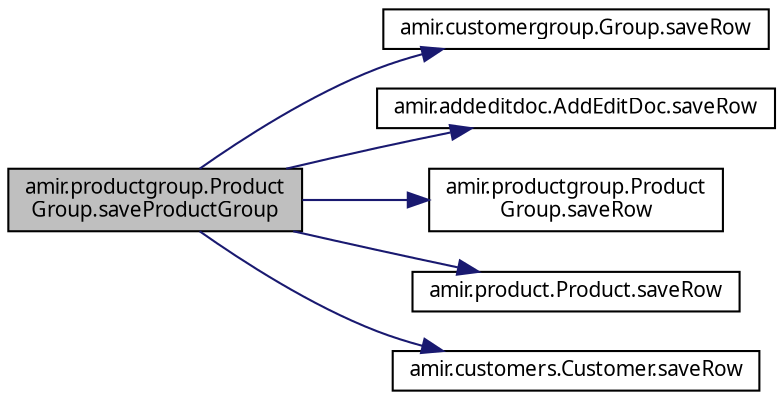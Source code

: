 digraph "amir.productgroup.ProductGroup.saveProductGroup"
{
 // LATEX_PDF_SIZE
  edge [fontname="FreeSans.ttf",fontsize="10",labelfontname="FreeSans.ttf",labelfontsize="10"];
  node [fontname="FreeSans.ttf",fontsize="10",shape=record];
  rankdir="LR";
  Node1 [label="amir.productgroup.Product\lGroup.saveProductGroup",height=0.2,width=0.4,color="black", fillcolor="grey75", style="filled", fontcolor="black",tooltip=" "];
  Node1 -> Node2 [color="midnightblue",fontsize="10",style="solid",fontname="FreeSans.ttf"];
  Node2 [label="amir.customergroup.Group.saveRow",height=0.2,width=0.4,color="black", fillcolor="white", style="filled",URL="$classamir_1_1customergroup_1_1_group.html#afa59f31cd5580e1740b29306ae3689b8",tooltip=" "];
  Node1 -> Node3 [color="midnightblue",fontsize="10",style="solid",fontname="FreeSans.ttf"];
  Node3 [label="amir.addeditdoc.AddEditDoc.saveRow",height=0.2,width=0.4,color="black", fillcolor="white", style="filled",URL="$classamir_1_1addeditdoc_1_1_add_edit_doc.html#a64aa76dee523341271cae1f6efb72ced",tooltip=" "];
  Node1 -> Node4 [color="midnightblue",fontsize="10",style="solid",fontname="FreeSans.ttf"];
  Node4 [label="amir.productgroup.Product\lGroup.saveRow",height=0.2,width=0.4,color="black", fillcolor="white", style="filled",URL="$classamir_1_1productgroup_1_1_product_group.html#a6e2a6fd32e2044577fcbd857278c353e",tooltip=" "];
  Node1 -> Node5 [color="midnightblue",fontsize="10",style="solid",fontname="FreeSans.ttf"];
  Node5 [label="amir.product.Product.saveRow",height=0.2,width=0.4,color="black", fillcolor="white", style="filled",URL="$classamir_1_1product_1_1_product.html#a7fd9bf1663bd7ce3a3c42b10f66846a0",tooltip=" "];
  Node1 -> Node6 [color="midnightblue",fontsize="10",style="solid",fontname="FreeSans.ttf"];
  Node6 [label="amir.customers.Customer.saveRow",height=0.2,width=0.4,color="black", fillcolor="white", style="filled",URL="$classamir_1_1customers_1_1_customer.html#a1f9a804eb76f351befc506480cc10183",tooltip=" "];
}
